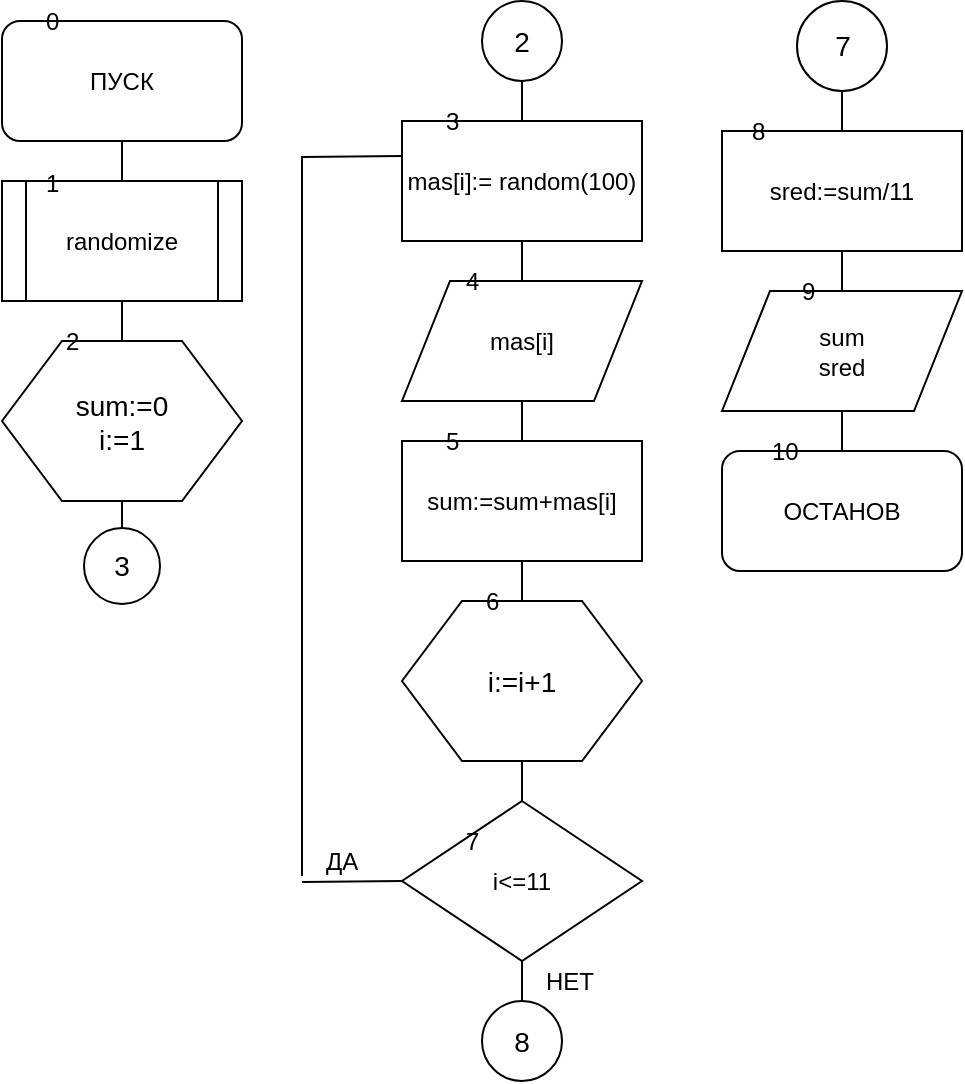 <mxfile version="12.2.7" type="device" pages="1"><diagram id="hq3kyQT7h21ZlIfuJSmT" name="Page-1"><mxGraphModel dx="1005" dy="595" grid="1" gridSize="10" guides="1" tooltips="1" connect="1" arrows="1" fold="1" page="1" pageScale="1" pageWidth="827" pageHeight="1169" math="0" shadow="0"><root><mxCell id="0"/><mxCell id="1" parent="0"/><mxCell id="F_LS_qL7wK6X5kYMhmFJ-30" value="" style="endArrow=none;html=1;entryX=0.5;entryY=0;entryDx=0;entryDy=0;" edge="1" parent="1" target="F_LS_qL7wK6X5kYMhmFJ-13"><mxGeometry width="50" height="50" relative="1" as="geometry"><mxPoint x="430" y="80" as="sourcePoint"/><mxPoint x="170" y="600" as="targetPoint"/></mxGeometry></mxCell><mxCell id="F_LS_qL7wK6X5kYMhmFJ-14" value="" style="endArrow=none;html=1;exitX=0.5;exitY=0;exitDx=0;exitDy=0;" edge="1" parent="1" source="F_LS_qL7wK6X5kYMhmFJ-2" target="F_LS_qL7wK6X5kYMhmFJ-15"><mxGeometry width="50" height="50" relative="1" as="geometry"><mxPoint x="330" y="836" as="sourcePoint"/><mxPoint x="590" y="81" as="targetPoint"/></mxGeometry></mxCell><mxCell id="F_LS_qL7wK6X5kYMhmFJ-12" value="" style="endArrow=none;html=1;exitX=0.5;exitY=1;exitDx=0;exitDy=0;" edge="1" parent="1" source="F_LS_qL7wK6X5kYMhmFJ-1"><mxGeometry width="50" height="50" relative="1" as="geometry"><mxPoint x="170" y="802.5" as="sourcePoint"/><mxPoint x="230" y="312.5" as="targetPoint"/></mxGeometry></mxCell><mxCell id="F_LS_qL7wK6X5kYMhmFJ-1" value="ПУСК" style="rounded=1;whiteSpace=wrap;html=1;" vertex="1" parent="1"><mxGeometry x="170" y="52.5" width="120" height="60" as="geometry"/></mxCell><mxCell id="F_LS_qL7wK6X5kYMhmFJ-2" value="ОСТАНОВ" style="rounded=1;whiteSpace=wrap;html=1;" vertex="1" parent="1"><mxGeometry x="530" y="267.5" width="120" height="60" as="geometry"/></mxCell><mxCell id="F_LS_qL7wK6X5kYMhmFJ-3" value="randomize" style="shape=process;whiteSpace=wrap;html=1;backgroundOutline=1;" vertex="1" parent="1"><mxGeometry x="170" y="132.5" width="120" height="60" as="geometry"/></mxCell><mxCell id="F_LS_qL7wK6X5kYMhmFJ-4" value="&lt;font style=&quot;font-size: 14px&quot;&gt;sum:=0&lt;br&gt;i:=1&lt;/font&gt;" style="shape=hexagon;perimeter=hexagonPerimeter2;whiteSpace=wrap;html=1;" vertex="1" parent="1"><mxGeometry x="170" y="212.5" width="120" height="80" as="geometry"/></mxCell><mxCell id="F_LS_qL7wK6X5kYMhmFJ-5" value="mas[i]:= random(100)" style="rounded=0;whiteSpace=wrap;html=1;" vertex="1" parent="1"><mxGeometry x="370" y="102.5" width="120" height="60" as="geometry"/></mxCell><mxCell id="F_LS_qL7wK6X5kYMhmFJ-6" value="mas[i]" style="shape=parallelogram;perimeter=parallelogramPerimeter;whiteSpace=wrap;html=1;" vertex="1" parent="1"><mxGeometry x="370" y="182.5" width="120" height="60" as="geometry"/></mxCell><mxCell id="F_LS_qL7wK6X5kYMhmFJ-7" value="sum:=sum+mas[i]" style="rounded=0;whiteSpace=wrap;html=1;" vertex="1" parent="1"><mxGeometry x="370" y="262.5" width="120" height="60" as="geometry"/></mxCell><mxCell id="F_LS_qL7wK6X5kYMhmFJ-8" value="&lt;font style=&quot;font-size: 14px&quot;&gt;i:=i+1&lt;/font&gt;" style="shape=hexagon;perimeter=hexagonPerimeter2;whiteSpace=wrap;html=1;" vertex="1" parent="1"><mxGeometry x="370" y="342.5" width="120" height="80" as="geometry"/></mxCell><mxCell id="F_LS_qL7wK6X5kYMhmFJ-9" value="i&amp;lt;=11" style="rhombus;whiteSpace=wrap;html=1;" vertex="1" parent="1"><mxGeometry x="370" y="442.5" width="120" height="80" as="geometry"/></mxCell><mxCell id="F_LS_qL7wK6X5kYMhmFJ-10" value="sred:=sum/11" style="rounded=0;whiteSpace=wrap;html=1;" vertex="1" parent="1"><mxGeometry x="530" y="107.5" width="120" height="60" as="geometry"/></mxCell><mxCell id="F_LS_qL7wK6X5kYMhmFJ-11" value="sum&lt;br&gt;sred" style="shape=parallelogram;perimeter=parallelogramPerimeter;whiteSpace=wrap;html=1;" vertex="1" parent="1"><mxGeometry x="530" y="187.5" width="120" height="60" as="geometry"/></mxCell><mxCell id="F_LS_qL7wK6X5kYMhmFJ-13" value="&lt;font style=&quot;font-size: 14px&quot;&gt;8&lt;/font&gt;" style="ellipse;whiteSpace=wrap;html=1;aspect=fixed;" vertex="1" parent="1"><mxGeometry x="410" y="542.5" width="40" height="40" as="geometry"/></mxCell><mxCell id="F_LS_qL7wK6X5kYMhmFJ-15" value="&lt;font style=&quot;font-size: 14px&quot;&gt;7&lt;/font&gt;" style="ellipse;whiteSpace=wrap;html=1;aspect=fixed;" vertex="1" parent="1"><mxGeometry x="567.5" y="42.5" width="45" height="45" as="geometry"/></mxCell><mxCell id="F_LS_qL7wK6X5kYMhmFJ-18" value="0" style="text;html=1;resizable=0;points=[];autosize=1;align=left;verticalAlign=top;spacingTop=-4;" vertex="1" parent="1"><mxGeometry x="190" y="42.5" width="20" height="20" as="geometry"/></mxCell><mxCell id="F_LS_qL7wK6X5kYMhmFJ-19" value="1" style="text;html=1;resizable=0;points=[];autosize=1;align=left;verticalAlign=top;spacingTop=-4;" vertex="1" parent="1"><mxGeometry x="190" y="124" width="20" height="20" as="geometry"/></mxCell><mxCell id="F_LS_qL7wK6X5kYMhmFJ-20" value="2" style="text;html=1;resizable=0;points=[];autosize=1;align=left;verticalAlign=top;spacingTop=-4;" vertex="1" parent="1"><mxGeometry x="200" y="202.5" width="20" height="20" as="geometry"/></mxCell><mxCell id="F_LS_qL7wK6X5kYMhmFJ-21" value="3" style="text;html=1;resizable=0;points=[];autosize=1;align=left;verticalAlign=top;spacingTop=-4;" vertex="1" parent="1"><mxGeometry x="390" y="92.5" width="20" height="20" as="geometry"/></mxCell><mxCell id="F_LS_qL7wK6X5kYMhmFJ-22" value="4" style="text;html=1;resizable=0;points=[];autosize=1;align=left;verticalAlign=top;spacingTop=-4;" vertex="1" parent="1"><mxGeometry x="400" y="172.5" width="20" height="20" as="geometry"/></mxCell><mxCell id="F_LS_qL7wK6X5kYMhmFJ-23" value="5" style="text;html=1;resizable=0;points=[];autosize=1;align=left;verticalAlign=top;spacingTop=-4;" vertex="1" parent="1"><mxGeometry x="390" y="252.5" width="20" height="20" as="geometry"/></mxCell><mxCell id="F_LS_qL7wK6X5kYMhmFJ-24" value="6" style="text;html=1;resizable=0;points=[];autosize=1;align=left;verticalAlign=top;spacingTop=-4;" vertex="1" parent="1"><mxGeometry x="410" y="332.5" width="20" height="20" as="geometry"/></mxCell><mxCell id="F_LS_qL7wK6X5kYMhmFJ-25" value="7" style="text;html=1;resizable=0;points=[];autosize=1;align=left;verticalAlign=top;spacingTop=-4;" vertex="1" parent="1"><mxGeometry x="400" y="452.5" width="20" height="20" as="geometry"/></mxCell><mxCell id="F_LS_qL7wK6X5kYMhmFJ-26" value="8" style="text;html=1;resizable=0;points=[];autosize=1;align=left;verticalAlign=top;spacingTop=-4;" vertex="1" parent="1"><mxGeometry x="542.5" y="97.5" width="20" height="20" as="geometry"/></mxCell><mxCell id="F_LS_qL7wK6X5kYMhmFJ-27" value="9" style="text;html=1;resizable=0;points=[];autosize=1;align=left;verticalAlign=top;spacingTop=-4;" vertex="1" parent="1"><mxGeometry x="567.5" y="177.5" width="20" height="20" as="geometry"/></mxCell><mxCell id="F_LS_qL7wK6X5kYMhmFJ-28" value="10" style="text;html=1;resizable=0;points=[];autosize=1;align=left;verticalAlign=top;spacingTop=-4;" vertex="1" parent="1"><mxGeometry x="552.5" y="257.5" width="30" height="20" as="geometry"/></mxCell><mxCell id="F_LS_qL7wK6X5kYMhmFJ-29" value="&lt;font style=&quot;font-size: 14px&quot;&gt;3&lt;/font&gt;" style="ellipse;whiteSpace=wrap;html=1;aspect=fixed;" vertex="1" parent="1"><mxGeometry x="211" y="306" width="38" height="38" as="geometry"/></mxCell><mxCell id="F_LS_qL7wK6X5kYMhmFJ-31" value="&lt;font style=&quot;font-size: 14px&quot;&gt;2&lt;/font&gt;" style="ellipse;whiteSpace=wrap;html=1;aspect=fixed;" vertex="1" parent="1"><mxGeometry x="410" y="42.5" width="40" height="40" as="geometry"/></mxCell><mxCell id="F_LS_qL7wK6X5kYMhmFJ-32" value="НЕТ" style="text;html=1;resizable=0;points=[];autosize=1;align=left;verticalAlign=top;spacingTop=-4;" vertex="1" parent="1"><mxGeometry x="440" y="522.5" width="40" height="20" as="geometry"/></mxCell><mxCell id="F_LS_qL7wK6X5kYMhmFJ-33" value="" style="endArrow=none;html=1;entryX=0;entryY=0.5;entryDx=0;entryDy=0;" edge="1" parent="1" target="F_LS_qL7wK6X5kYMhmFJ-9"><mxGeometry width="50" height="50" relative="1" as="geometry"><mxPoint x="320" y="483" as="sourcePoint"/><mxPoint x="170" y="600" as="targetPoint"/></mxGeometry></mxCell><mxCell id="F_LS_qL7wK6X5kYMhmFJ-34" value="" style="endArrow=none;html=1;entryX=0;entryY=0.5;entryDx=0;entryDy=0;" edge="1" parent="1"><mxGeometry width="50" height="50" relative="1" as="geometry"><mxPoint x="320" y="120.5" as="sourcePoint"/><mxPoint x="370" y="120" as="targetPoint"/></mxGeometry></mxCell><mxCell id="F_LS_qL7wK6X5kYMhmFJ-35" value="" style="endArrow=none;html=1;" edge="1" parent="1"><mxGeometry width="50" height="50" relative="1" as="geometry"><mxPoint x="320" y="120" as="sourcePoint"/><mxPoint x="320" y="480" as="targetPoint"/></mxGeometry></mxCell><mxCell id="F_LS_qL7wK6X5kYMhmFJ-36" value="ДА" style="text;html=1;resizable=0;points=[];autosize=1;align=left;verticalAlign=top;spacingTop=-4;" vertex="1" parent="1"><mxGeometry x="330" y="462.5" width="30" height="20" as="geometry"/></mxCell></root></mxGraphModel></diagram></mxfile>
